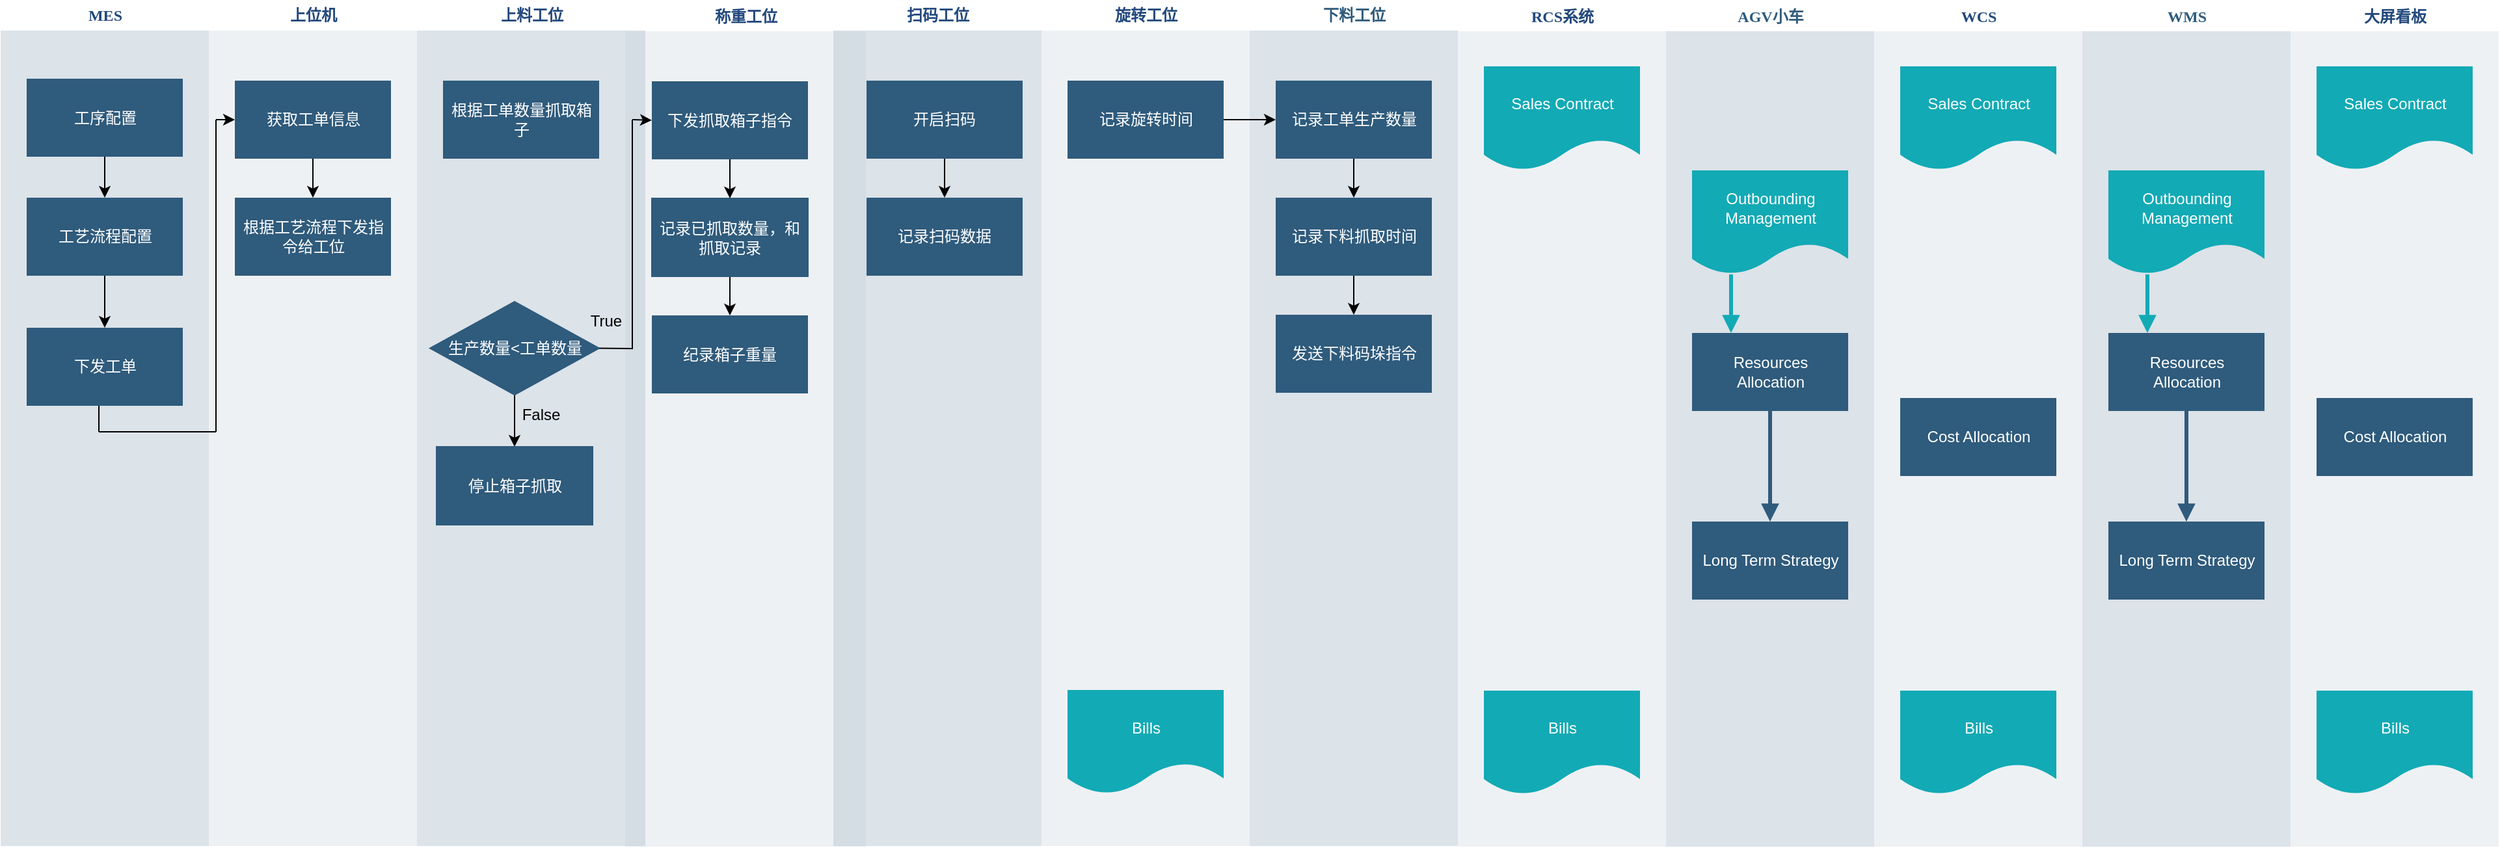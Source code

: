<mxfile version="21.6.8" type="github">
  <diagram id="07fea595-8f29-1299-0266-81d95cde20df" name="Page-1">
    <mxGraphModel dx="819" dy="439" grid="1" gridSize="10" guides="1" tooltips="1" connect="1" arrows="1" fold="1" page="1" pageScale="1" pageWidth="1169" pageHeight="827" background="#ffffff" math="0" shadow="0">
      <root>
        <mxCell id="0" />
        <mxCell id="1" parent="0" />
        <mxCell id="170" value="&lt;font color=&quot;#23497d&quot;&gt;MES&lt;/font&gt;" style="swimlane;whiteSpace=wrap;fillColor=none;swimlaneFillColor=#BAC8D3;fontColor=#2F5B7C;fontFamily=Tahoma;html=1;strokeColor=none;opacity=50;" parent="1" vertex="1">
          <mxGeometry x="24.5" y="88.5" width="160" height="650" as="geometry">
            <mxRectangle x="20" y="20" width="80" height="23" as="alternateBounds" />
          </mxGeometry>
        </mxCell>
        <mxCell id="mZaB1QgDiazVb8Kxfvdb-246" value="" style="edgeStyle=orthogonalEdgeStyle;rounded=0;orthogonalLoop=1;jettySize=auto;html=1;" edge="1" parent="170" source="171" target="172">
          <mxGeometry relative="1" as="geometry" />
        </mxCell>
        <mxCell id="171" value="工序配置" style="whiteSpace=wrap;shadow=0;fontColor=#FFFFFF;fontFamily=Helvetica;fontStyle=0;html=1;fontSize=12;plain-purple;strokeColor=none;fillColor=#2f5b7c;gradientColor=none;spacing=6;verticalAlign=middle;" parent="170" vertex="1">
          <mxGeometry x="20" y="60" width="120" height="60" as="geometry" />
        </mxCell>
        <mxCell id="mZaB1QgDiazVb8Kxfvdb-247" value="" style="edgeStyle=orthogonalEdgeStyle;rounded=0;orthogonalLoop=1;jettySize=auto;html=1;" edge="1" parent="170" source="172" target="173">
          <mxGeometry relative="1" as="geometry" />
        </mxCell>
        <mxCell id="172" value="工艺流程配置" style="whiteSpace=wrap;strokeColor=none;fillColor=#2f5b7c;shadow=0;fontColor=#FFFFFF;fontFamily=Helvetica;fontStyle=0;html=1;fontSize=12;spacing=6;verticalAlign=middle;" parent="170" vertex="1">
          <mxGeometry x="20" y="151.5" width="120" height="60" as="geometry" />
        </mxCell>
        <mxCell id="173" value="下发工单" style="whiteSpace=wrap;strokeColor=none;fillColor=#2f5b7c;shadow=0;fontColor=#FFFFFF;fontFamily=Helvetica;fontStyle=0;html=1;fontSize=12;spacing=6;verticalAlign=middle;" parent="170" vertex="1">
          <mxGeometry x="20" y="251.5" width="120" height="60" as="geometry" />
        </mxCell>
        <mxCell id="mZaB1QgDiazVb8Kxfvdb-249" value="" style="endArrow=none;html=1;rounded=0;" edge="1" parent="170">
          <mxGeometry width="50" height="50" relative="1" as="geometry">
            <mxPoint x="75.5" y="331.5" as="sourcePoint" />
            <mxPoint x="75.5" y="311.5" as="targetPoint" />
          </mxGeometry>
        </mxCell>
        <mxCell id="176" value="&lt;font color=&quot;#23497d&quot;&gt;旋转工位&lt;/font&gt;" style="swimlane;whiteSpace=wrap;fillColor=none;swimlaneFillColor=#BAC8D3;fontColor=#2F5B7C;fontFamily=Tahoma;html=1;strokeColor=none;opacity=25;" parent="1" vertex="1">
          <mxGeometry x="824.5" y="88.5" width="160" height="650" as="geometry">
            <mxRectangle x="20" y="20" width="80" height="23" as="alternateBounds" />
          </mxGeometry>
        </mxCell>
        <mxCell id="178" value="Bills" style="shape=document;whiteSpace=wrap;verticalAlign=middle;strokeColor=none;fillColor=#12aab5;shadow=0;fontColor=#FFFFFF;fontFamily=Helvetica;fontStyle=0;html=1;fontSize=12;spacing=6;spacingBottom=22;" parent="176" vertex="1">
          <mxGeometry x="20" y="530" width="120" height="80" as="geometry" />
        </mxCell>
        <mxCell id="179" value="记录旋转时间" style="whiteSpace=wrap;strokeColor=none;fillColor=#2f5b7c;shadow=0;fontColor=#FFFFFF;fontFamily=Helvetica;fontStyle=0;html=1;fontSize=12;spacing=6;verticalAlign=middle;" parent="176" vertex="1">
          <mxGeometry x="20" y="61.5" width="120" height="60" as="geometry" />
        </mxCell>
        <mxCell id="180" value="&lt;font color=&quot;#23497d&quot;&gt;扫码工位&lt;/font&gt;" style="swimlane;whiteSpace=wrap;fillColor=none;swimlaneFillColor=#BAC8D3;fontColor=#2F5B7C;fontFamily=Tahoma;html=1;strokeColor=none;opacity=50;" parent="1" vertex="1">
          <mxGeometry x="664.5" y="88.5" width="160" height="650" as="geometry">
            <mxRectangle x="20" y="20" width="80" height="23" as="alternateBounds" />
          </mxGeometry>
        </mxCell>
        <mxCell id="mZaB1QgDiazVb8Kxfvdb-265" value="" style="edgeStyle=orthogonalEdgeStyle;rounded=0;orthogonalLoop=1;jettySize=auto;html=1;" edge="1" parent="180" source="181" target="182">
          <mxGeometry relative="1" as="geometry" />
        </mxCell>
        <mxCell id="181" value="开启扫码" style="whiteSpace=wrap;fillColor=#2f5b7c;strokeColor=none;shadow=0;fontColor=#FFFFFF;fontFamily=Helvetica;fontStyle=0;html=1;fontSize=12;spacing=6;verticalAlign=middle;" parent="180" vertex="1">
          <mxGeometry x="25.5" y="61.5" width="120" height="60" as="geometry" />
        </mxCell>
        <mxCell id="182" value="记录扫码数据" style="whiteSpace=wrap;strokeColor=none;fillColor=#2f5b7c;shadow=0;fontColor=#FFFFFF;fontFamily=Helvetica;fontStyle=0;html=1;fontSize=12;spacing=6;verticalAlign=middle;" parent="180" vertex="1">
          <mxGeometry x="25.5" y="151.5" width="120" height="60" as="geometry" />
        </mxCell>
        <mxCell id="183" value="&lt;font color=&quot;#23497d&quot;&gt;上位机&lt;/font&gt;" style="swimlane;whiteSpace=wrap;fillColor=none;swimlaneFillColor=#BAC8D3;fontColor=#2F5B7C;fontFamily=Tahoma;html=1;strokeColor=none;opacity=25;" parent="1" vertex="1">
          <mxGeometry x="184.5" y="88.5" width="160" height="650" as="geometry">
            <mxRectangle x="20" y="20" width="80" height="23" as="alternateBounds" />
          </mxGeometry>
        </mxCell>
        <mxCell id="mZaB1QgDiazVb8Kxfvdb-253" value="" style="edgeStyle=orthogonalEdgeStyle;rounded=0;orthogonalLoop=1;jettySize=auto;html=1;" edge="1" parent="183" source="184" target="mZaB1QgDiazVb8Kxfvdb-242">
          <mxGeometry relative="1" as="geometry" />
        </mxCell>
        <mxCell id="184" value="获取工单信息" style="whiteSpace=wrap;shadow=0;fontColor=#FFFFFF;fontFamily=Helvetica;fontStyle=0;html=1;fontSize=12;plain-purple;strokeColor=none;fillColor=#2f5b7c;gradientColor=none;spacing=6;verticalAlign=middle;" parent="183" vertex="1">
          <mxGeometry x="20" y="61.5" width="120" height="60" as="geometry" />
        </mxCell>
        <mxCell id="mZaB1QgDiazVb8Kxfvdb-242" value="根据工艺流程下发指令给工位" style="whiteSpace=wrap;shadow=0;fontColor=#FFFFFF;fontFamily=Helvetica;fontStyle=0;html=1;fontSize=12;plain-purple;strokeColor=none;fillColor=#2f5b7c;gradientColor=none;spacing=6;verticalAlign=middle;" vertex="1" parent="183">
          <mxGeometry x="20" y="151.5" width="120" height="60" as="geometry" />
        </mxCell>
        <mxCell id="187" value="&lt;font color=&quot;#23497d&quot;&gt;上料工位&lt;/font&gt;" style="swimlane;whiteSpace=wrap;fillColor=none;swimlaneFillColor=#BAC8D3;fontColor=#2F5B7C;fontFamily=Tahoma;html=1;strokeColor=none;opacity=50;" parent="1" vertex="1">
          <mxGeometry x="344.5" y="88.5" width="175.5" height="650" as="geometry">
            <mxRectangle x="20" y="20" width="80" height="23" as="alternateBounds" />
          </mxGeometry>
        </mxCell>
        <mxCell id="mZaB1QgDiazVb8Kxfvdb-241" value="根据工单数量抓取箱子" style="whiteSpace=wrap;shadow=0;fontColor=#FFFFFF;fontFamily=Helvetica;fontStyle=0;html=1;fontSize=12;plain-purple;strokeColor=none;fillColor=#2f5b7c;gradientColor=none;spacing=6;verticalAlign=middle;" vertex="1" parent="187">
          <mxGeometry x="20" y="61.5" width="120" height="60" as="geometry" />
        </mxCell>
        <mxCell id="mZaB1QgDiazVb8Kxfvdb-260" value="" style="edgeStyle=orthogonalEdgeStyle;rounded=0;orthogonalLoop=1;jettySize=auto;html=1;" edge="1" parent="187" source="mZaB1QgDiazVb8Kxfvdb-256" target="mZaB1QgDiazVb8Kxfvdb-259">
          <mxGeometry relative="1" as="geometry" />
        </mxCell>
        <mxCell id="mZaB1QgDiazVb8Kxfvdb-256" value="&lt;font color=&quot;#ffffff&quot;&gt;生产数量&amp;lt;工单数量&lt;/font&gt;" style="rhombus;whiteSpace=wrap;html=1;strokeColor=#2F5B7C;fillColor=#2F5B7C;" vertex="1" parent="187">
          <mxGeometry x="10" y="231.5" width="130" height="71.5" as="geometry" />
        </mxCell>
        <mxCell id="mZaB1QgDiazVb8Kxfvdb-259" value="&lt;font color=&quot;#ffffff&quot;&gt;停止箱子抓取&lt;/font&gt;" style="whiteSpace=wrap;html=1;fillColor=#2F5B7C;strokeColor=#2F5B7C;" vertex="1" parent="187">
          <mxGeometry x="15" y="343" width="120" height="60" as="geometry" />
        </mxCell>
        <mxCell id="mZaB1QgDiazVb8Kxfvdb-261" value="False" style="text;html=1;strokeColor=none;fillColor=none;align=center;verticalAlign=middle;whiteSpace=wrap;rounded=0;" vertex="1" parent="187">
          <mxGeometry x="65.5" y="303" width="60" height="30" as="geometry" />
        </mxCell>
        <mxCell id="mZaB1QgDiazVb8Kxfvdb-270" value="True" style="text;html=1;strokeColor=none;fillColor=none;align=center;verticalAlign=middle;whiteSpace=wrap;rounded=0;" vertex="1" parent="187">
          <mxGeometry x="115.5" y="231.5" width="60" height="30" as="geometry" />
        </mxCell>
        <mxCell id="193" value="&lt;font color=&quot;#23497d&quot;&gt;称重工位&lt;/font&gt;" style="swimlane;whiteSpace=wrap;fillColor=none;swimlaneFillColor=#BAC8D3;fontColor=#2F5B7C;fontFamily=Tahoma;html=1;strokeColor=none;opacity=25;" parent="1" vertex="1">
          <mxGeometry x="504.5" y="89" width="185" height="650" as="geometry">
            <mxRectangle x="20" y="20" width="80" height="23" as="alternateBounds" />
          </mxGeometry>
        </mxCell>
        <mxCell id="194" value="纪录箱子重量" style="whiteSpace=wrap;strokeColor=none;fillColor=#2f5b7c;shadow=0;fontColor=#FFFFFF;fontFamily=Helvetica;fontStyle=0;html=1;fontSize=12;spacing=6;verticalAlign=middle;" parent="193" vertex="1">
          <mxGeometry x="20.5" y="241.5" width="120" height="60" as="geometry" />
        </mxCell>
        <mxCell id="mZaB1QgDiazVb8Kxfvdb-264" value="" style="edgeStyle=orthogonalEdgeStyle;rounded=0;orthogonalLoop=1;jettySize=auto;html=1;" edge="1" parent="193" source="mZaB1QgDiazVb8Kxfvdb-262" target="194">
          <mxGeometry relative="1" as="geometry" />
        </mxCell>
        <mxCell id="mZaB1QgDiazVb8Kxfvdb-262" value="&lt;font color=&quot;#ffffff&quot;&gt;记录已抓取数量，和抓取记录&lt;/font&gt;" style="whiteSpace=wrap;html=1;fillColor=#2F5B7C;strokeColor=#2F5B7C;" vertex="1" parent="193">
          <mxGeometry x="20.5" y="151.5" width="120" height="60" as="geometry" />
        </mxCell>
        <mxCell id="mZaB1QgDiazVb8Kxfvdb-271" value="" style="edgeStyle=orthogonalEdgeStyle;rounded=0;orthogonalLoop=1;jettySize=auto;html=1;" edge="1" parent="193" source="mZaB1QgDiazVb8Kxfvdb-269" target="mZaB1QgDiazVb8Kxfvdb-262">
          <mxGeometry relative="1" as="geometry" />
        </mxCell>
        <mxCell id="mZaB1QgDiazVb8Kxfvdb-269" value="下发抓取箱子指令" style="whiteSpace=wrap;strokeColor=none;fillColor=#2f5b7c;shadow=0;fontColor=#FFFFFF;fontFamily=Helvetica;fontStyle=0;html=1;fontSize=12;spacing=6;verticalAlign=middle;" vertex="1" parent="193">
          <mxGeometry x="20.5" y="61.5" width="120" height="60" as="geometry" />
        </mxCell>
        <mxCell id="196" value="下料工位" style="swimlane;whiteSpace=wrap;fillColor=none;swimlaneFillColor=#BAC8D3;fontColor=#2F5B7C;fontFamily=Tahoma;html=1;strokeColor=none;opacity=50;" parent="1" vertex="1">
          <mxGeometry x="984.5" y="88.5" width="160" height="650" as="geometry">
            <mxRectangle x="20" y="20" width="80" height="23" as="alternateBounds" />
          </mxGeometry>
        </mxCell>
        <mxCell id="mZaB1QgDiazVb8Kxfvdb-267" value="" style="edgeStyle=orthogonalEdgeStyle;rounded=0;orthogonalLoop=1;jettySize=auto;html=1;" edge="1" parent="196" source="198" target="199">
          <mxGeometry relative="1" as="geometry" />
        </mxCell>
        <mxCell id="198" value="记录工单生产数量" style="whiteSpace=wrap;strokeColor=none;fillColor=#2f5b7c;shadow=0;fontColor=#FFFFFF;fontFamily=Helvetica;fontStyle=0;html=1;fontSize=12;spacing=6;verticalAlign=middle;" parent="196" vertex="1">
          <mxGeometry x="20" y="61.5" width="120" height="60" as="geometry" />
        </mxCell>
        <mxCell id="mZaB1QgDiazVb8Kxfvdb-268" value="" style="edgeStyle=orthogonalEdgeStyle;rounded=0;orthogonalLoop=1;jettySize=auto;html=1;" edge="1" parent="196" source="199" target="mZaB1QgDiazVb8Kxfvdb-220">
          <mxGeometry relative="1" as="geometry" />
        </mxCell>
        <mxCell id="199" value="记录下料抓取时间" style="whiteSpace=wrap;strokeColor=none;fillColor=#2f5b7c;shadow=0;fontColor=#FFFFFF;fontFamily=Helvetica;fontStyle=0;html=1;fontSize=12;spacing=6;verticalAlign=middle;" parent="196" vertex="1">
          <mxGeometry x="20" y="151.5" width="120" height="60" as="geometry" />
        </mxCell>
        <mxCell id="mZaB1QgDiazVb8Kxfvdb-220" value="发送下料码垛指令" style="whiteSpace=wrap;strokeColor=none;fillColor=#2f5b7c;shadow=0;fontColor=#FFFFFF;fontFamily=Helvetica;fontStyle=0;html=1;fontSize=12;spacing=6;verticalAlign=middle;" vertex="1" parent="196">
          <mxGeometry x="20" y="241.5" width="120" height="60" as="geometry" />
        </mxCell>
        <mxCell id="mZaB1QgDiazVb8Kxfvdb-217" value="&lt;font color=&quot;#23497d&quot;&gt;RCS系统&lt;/font&gt;" style="swimlane;whiteSpace=wrap;fillColor=none;swimlaneFillColor=#BAC8D3;fontColor=#2F5B7C;fontFamily=Tahoma;html=1;strokeColor=none;opacity=25;startSize=23;" vertex="1" parent="1">
          <mxGeometry x="1144.5" y="89" width="160" height="650" as="geometry">
            <mxRectangle x="20" y="20" width="80" height="23" as="alternateBounds" />
          </mxGeometry>
        </mxCell>
        <mxCell id="mZaB1QgDiazVb8Kxfvdb-218" value="Sales Contract" style="shape=document;whiteSpace=wrap;verticalAlign=middle;strokeColor=none;fillColor=#12aab5;shadow=0;fontColor=#FFFFFF;fontFamily=Helvetica;fontStyle=0;html=1;fontSize=12;spacing=6;spacingBottom=22;" vertex="1" parent="mZaB1QgDiazVb8Kxfvdb-217">
          <mxGeometry x="20" y="50" width="120" height="80" as="geometry" />
        </mxCell>
        <mxCell id="mZaB1QgDiazVb8Kxfvdb-219" value="Bills" style="shape=document;whiteSpace=wrap;verticalAlign=middle;strokeColor=none;fillColor=#12aab5;shadow=0;fontColor=#FFFFFF;fontFamily=Helvetica;fontStyle=0;html=1;fontSize=12;spacing=6;spacingBottom=22;" vertex="1" parent="mZaB1QgDiazVb8Kxfvdb-217">
          <mxGeometry x="20" y="530" width="120" height="80" as="geometry" />
        </mxCell>
        <mxCell id="mZaB1QgDiazVb8Kxfvdb-221" value="AGV小车" style="swimlane;whiteSpace=wrap;fillColor=none;swimlaneFillColor=#BAC8D3;fontColor=#2F5B7C;fontFamily=Tahoma;html=1;strokeColor=none;opacity=50;" vertex="1" parent="1">
          <mxGeometry x="1304.5" y="89" width="160" height="650" as="geometry">
            <mxRectangle x="20" y="20" width="80" height="23" as="alternateBounds" />
          </mxGeometry>
        </mxCell>
        <mxCell id="mZaB1QgDiazVb8Kxfvdb-222" value="Outbounding Management" style="shape=document;whiteSpace=wrap;verticalAlign=middle;strokeColor=none;fillColor=#12aab5;shadow=0;fontColor=#FFFFFF;fontFamily=Helvetica;fontStyle=0;html=1;fontSize=12;spacing=6;spacingBottom=22;" vertex="1" parent="mZaB1QgDiazVb8Kxfvdb-221">
          <mxGeometry x="20" y="130" width="120" height="80" as="geometry" />
        </mxCell>
        <mxCell id="mZaB1QgDiazVb8Kxfvdb-223" value="Resources Allocation" style="whiteSpace=wrap;strokeColor=none;fillColor=#2f5b7c;shadow=0;fontColor=#FFFFFF;fontFamily=Helvetica;fontStyle=0;html=1;fontSize=12;spacing=6;verticalAlign=middle;" vertex="1" parent="mZaB1QgDiazVb8Kxfvdb-221">
          <mxGeometry x="20" y="255" width="120" height="60" as="geometry" />
        </mxCell>
        <mxCell id="mZaB1QgDiazVb8Kxfvdb-224" value="Long Term Strategy" style="whiteSpace=wrap;strokeColor=none;fillColor=#2f5b7c;shadow=0;fontColor=#FFFFFF;fontFamily=Helvetica;fontStyle=0;html=1;fontSize=12;spacing=6;verticalAlign=middle;" vertex="1" parent="mZaB1QgDiazVb8Kxfvdb-221">
          <mxGeometry x="20" y="400" width="120" height="60" as="geometry" />
        </mxCell>
        <mxCell id="mZaB1QgDiazVb8Kxfvdb-225" value="" style="edgeStyle=segmentEdgeStyle;strokeColor=#2F5B7C;strokeWidth=3;html=1;endArrow=block;endFill=1;" edge="1" parent="mZaB1QgDiazVb8Kxfvdb-221" source="mZaB1QgDiazVb8Kxfvdb-223" target="mZaB1QgDiazVb8Kxfvdb-224">
          <mxGeometry width="100" height="100" relative="1" as="geometry">
            <mxPoint x="30" y="570" as="sourcePoint" />
            <mxPoint x="130" y="470" as="targetPoint" />
          </mxGeometry>
        </mxCell>
        <mxCell id="mZaB1QgDiazVb8Kxfvdb-226" value="" style="edgeStyle=segmentEdgeStyle;entryX=0.25;entryY=0;strokeColor=#12AAB5;strokeWidth=3;html=1;endArrow=block;endFill=1;" edge="1" parent="mZaB1QgDiazVb8Kxfvdb-221" source="mZaB1QgDiazVb8Kxfvdb-222" target="mZaB1QgDiazVb8Kxfvdb-223">
          <mxGeometry width="100" height="100" relative="1" as="geometry">
            <mxPoint x="-120" y="260" as="sourcePoint" />
            <mxPoint x="-20" y="160" as="targetPoint" />
          </mxGeometry>
        </mxCell>
        <mxCell id="mZaB1QgDiazVb8Kxfvdb-227" value="&lt;font color=&quot;#23497d&quot;&gt;WCS&lt;/font&gt;" style="swimlane;whiteSpace=wrap;fillColor=none;swimlaneFillColor=#BAC8D3;fontColor=#2F5B7C;fontFamily=Tahoma;html=1;strokeColor=none;opacity=25;startSize=23;" vertex="1" parent="1">
          <mxGeometry x="1464.5" y="89" width="160" height="650" as="geometry">
            <mxRectangle x="20" y="20" width="80" height="23" as="alternateBounds" />
          </mxGeometry>
        </mxCell>
        <mxCell id="mZaB1QgDiazVb8Kxfvdb-228" value="Sales Contract" style="shape=document;whiteSpace=wrap;verticalAlign=middle;strokeColor=none;fillColor=#12aab5;shadow=0;fontColor=#FFFFFF;fontFamily=Helvetica;fontStyle=0;html=1;fontSize=12;spacing=6;spacingBottom=22;" vertex="1" parent="mZaB1QgDiazVb8Kxfvdb-227">
          <mxGeometry x="20" y="50" width="120" height="80" as="geometry" />
        </mxCell>
        <mxCell id="mZaB1QgDiazVb8Kxfvdb-229" value="Bills" style="shape=document;whiteSpace=wrap;verticalAlign=middle;strokeColor=none;fillColor=#12aab5;shadow=0;fontColor=#FFFFFF;fontFamily=Helvetica;fontStyle=0;html=1;fontSize=12;spacing=6;spacingBottom=22;" vertex="1" parent="mZaB1QgDiazVb8Kxfvdb-227">
          <mxGeometry x="20" y="530" width="120" height="80" as="geometry" />
        </mxCell>
        <mxCell id="mZaB1QgDiazVb8Kxfvdb-230" value="Cost Allocation" style="whiteSpace=wrap;strokeColor=none;fillColor=#2f5b7c;shadow=0;fontColor=#FFFFFF;fontFamily=Helvetica;fontStyle=0;html=1;fontSize=12;spacing=6;verticalAlign=middle;" vertex="1" parent="mZaB1QgDiazVb8Kxfvdb-227">
          <mxGeometry x="20" y="305" width="120" height="60" as="geometry" />
        </mxCell>
        <mxCell id="mZaB1QgDiazVb8Kxfvdb-231" value="WMS" style="swimlane;whiteSpace=wrap;fillColor=none;swimlaneFillColor=#BAC8D3;fontColor=#2F5B7C;fontFamily=Tahoma;html=1;strokeColor=none;opacity=50;" vertex="1" parent="1">
          <mxGeometry x="1624.5" y="89" width="160" height="650" as="geometry">
            <mxRectangle x="20" y="20" width="80" height="23" as="alternateBounds" />
          </mxGeometry>
        </mxCell>
        <mxCell id="mZaB1QgDiazVb8Kxfvdb-232" value="Outbounding Management" style="shape=document;whiteSpace=wrap;verticalAlign=middle;strokeColor=none;fillColor=#12aab5;shadow=0;fontColor=#FFFFFF;fontFamily=Helvetica;fontStyle=0;html=1;fontSize=12;spacing=6;spacingBottom=22;" vertex="1" parent="mZaB1QgDiazVb8Kxfvdb-231">
          <mxGeometry x="20" y="130" width="120" height="80" as="geometry" />
        </mxCell>
        <mxCell id="mZaB1QgDiazVb8Kxfvdb-233" value="Resources Allocation" style="whiteSpace=wrap;strokeColor=none;fillColor=#2f5b7c;shadow=0;fontColor=#FFFFFF;fontFamily=Helvetica;fontStyle=0;html=1;fontSize=12;spacing=6;verticalAlign=middle;" vertex="1" parent="mZaB1QgDiazVb8Kxfvdb-231">
          <mxGeometry x="20" y="255" width="120" height="60" as="geometry" />
        </mxCell>
        <mxCell id="mZaB1QgDiazVb8Kxfvdb-234" value="Long Term Strategy" style="whiteSpace=wrap;strokeColor=none;fillColor=#2f5b7c;shadow=0;fontColor=#FFFFFF;fontFamily=Helvetica;fontStyle=0;html=1;fontSize=12;spacing=6;verticalAlign=middle;" vertex="1" parent="mZaB1QgDiazVb8Kxfvdb-231">
          <mxGeometry x="20" y="400" width="120" height="60" as="geometry" />
        </mxCell>
        <mxCell id="mZaB1QgDiazVb8Kxfvdb-235" value="" style="edgeStyle=segmentEdgeStyle;strokeColor=#2F5B7C;strokeWidth=3;html=1;endArrow=block;endFill=1;" edge="1" parent="mZaB1QgDiazVb8Kxfvdb-231" source="mZaB1QgDiazVb8Kxfvdb-233" target="mZaB1QgDiazVb8Kxfvdb-234">
          <mxGeometry width="100" height="100" relative="1" as="geometry">
            <mxPoint x="30" y="570" as="sourcePoint" />
            <mxPoint x="130" y="470" as="targetPoint" />
          </mxGeometry>
        </mxCell>
        <mxCell id="mZaB1QgDiazVb8Kxfvdb-236" value="" style="edgeStyle=segmentEdgeStyle;entryX=0.25;entryY=0;strokeColor=#12AAB5;strokeWidth=3;html=1;endArrow=block;endFill=1;" edge="1" parent="mZaB1QgDiazVb8Kxfvdb-231" source="mZaB1QgDiazVb8Kxfvdb-232" target="mZaB1QgDiazVb8Kxfvdb-233">
          <mxGeometry width="100" height="100" relative="1" as="geometry">
            <mxPoint x="-120" y="260" as="sourcePoint" />
            <mxPoint x="-20" y="160" as="targetPoint" />
          </mxGeometry>
        </mxCell>
        <mxCell id="mZaB1QgDiazVb8Kxfvdb-237" value="&lt;font color=&quot;#23497d&quot;&gt;大屏看板&lt;/font&gt;" style="swimlane;whiteSpace=wrap;fillColor=none;swimlaneFillColor=#BAC8D3;fontColor=#2F5B7C;fontFamily=Tahoma;html=1;strokeColor=none;opacity=25;startSize=23;" vertex="1" parent="1">
          <mxGeometry x="1784.5" y="89" width="160" height="650" as="geometry">
            <mxRectangle x="20" y="20" width="80" height="23" as="alternateBounds" />
          </mxGeometry>
        </mxCell>
        <mxCell id="mZaB1QgDiazVb8Kxfvdb-238" value="Sales Contract" style="shape=document;whiteSpace=wrap;verticalAlign=middle;strokeColor=none;fillColor=#12aab5;shadow=0;fontColor=#FFFFFF;fontFamily=Helvetica;fontStyle=0;html=1;fontSize=12;spacing=6;spacingBottom=22;" vertex="1" parent="mZaB1QgDiazVb8Kxfvdb-237">
          <mxGeometry x="20" y="50" width="120" height="80" as="geometry" />
        </mxCell>
        <mxCell id="mZaB1QgDiazVb8Kxfvdb-239" value="Bills" style="shape=document;whiteSpace=wrap;verticalAlign=middle;strokeColor=none;fillColor=#12aab5;shadow=0;fontColor=#FFFFFF;fontFamily=Helvetica;fontStyle=0;html=1;fontSize=12;spacing=6;spacingBottom=22;" vertex="1" parent="mZaB1QgDiazVb8Kxfvdb-237">
          <mxGeometry x="20" y="530" width="120" height="80" as="geometry" />
        </mxCell>
        <mxCell id="mZaB1QgDiazVb8Kxfvdb-240" value="Cost Allocation" style="whiteSpace=wrap;strokeColor=none;fillColor=#2f5b7c;shadow=0;fontColor=#FFFFFF;fontFamily=Helvetica;fontStyle=0;html=1;fontSize=12;spacing=6;verticalAlign=middle;" vertex="1" parent="mZaB1QgDiazVb8Kxfvdb-237">
          <mxGeometry x="20" y="305" width="120" height="60" as="geometry" />
        </mxCell>
        <mxCell id="mZaB1QgDiazVb8Kxfvdb-250" value="" style="endArrow=none;html=1;rounded=0;" edge="1" parent="1">
          <mxGeometry width="50" height="50" relative="1" as="geometry">
            <mxPoint x="100" y="420" as="sourcePoint" />
            <mxPoint x="190" y="420" as="targetPoint" />
          </mxGeometry>
        </mxCell>
        <mxCell id="mZaB1QgDiazVb8Kxfvdb-251" value="" style="endArrow=none;html=1;rounded=0;" edge="1" parent="1">
          <mxGeometry width="50" height="50" relative="1" as="geometry">
            <mxPoint x="190" y="420" as="sourcePoint" />
            <mxPoint x="190" y="180" as="targetPoint" />
          </mxGeometry>
        </mxCell>
        <mxCell id="mZaB1QgDiazVb8Kxfvdb-252" value="" style="endArrow=classic;html=1;rounded=0;entryX=0;entryY=0.5;entryDx=0;entryDy=0;" edge="1" parent="1" target="184">
          <mxGeometry width="50" height="50" relative="1" as="geometry">
            <mxPoint x="190" y="180" as="sourcePoint" />
            <mxPoint x="340" y="230" as="targetPoint" />
          </mxGeometry>
        </mxCell>
        <mxCell id="mZaB1QgDiazVb8Kxfvdb-266" value="" style="edgeStyle=orthogonalEdgeStyle;rounded=0;orthogonalLoop=1;jettySize=auto;html=1;" edge="1" parent="1" source="179" target="198">
          <mxGeometry relative="1" as="geometry" />
        </mxCell>
        <mxCell id="mZaB1QgDiazVb8Kxfvdb-272" value="" style="endArrow=none;html=1;rounded=0;exitX=1;exitY=0.5;exitDx=0;exitDy=0;" edge="1" parent="1" source="mZaB1QgDiazVb8Kxfvdb-256">
          <mxGeometry width="50" height="50" relative="1" as="geometry">
            <mxPoint x="480" y="340" as="sourcePoint" />
            <mxPoint x="510" y="180" as="targetPoint" />
            <Array as="points">
              <mxPoint x="510" y="356" />
            </Array>
          </mxGeometry>
        </mxCell>
        <mxCell id="mZaB1QgDiazVb8Kxfvdb-273" value="" style="endArrow=classic;html=1;rounded=0;entryX=0;entryY=0.5;entryDx=0;entryDy=0;" edge="1" parent="1" target="mZaB1QgDiazVb8Kxfvdb-269">
          <mxGeometry width="50" height="50" relative="1" as="geometry">
            <mxPoint x="510" y="180" as="sourcePoint" />
            <mxPoint x="530" y="290" as="targetPoint" />
          </mxGeometry>
        </mxCell>
      </root>
    </mxGraphModel>
  </diagram>
</mxfile>
